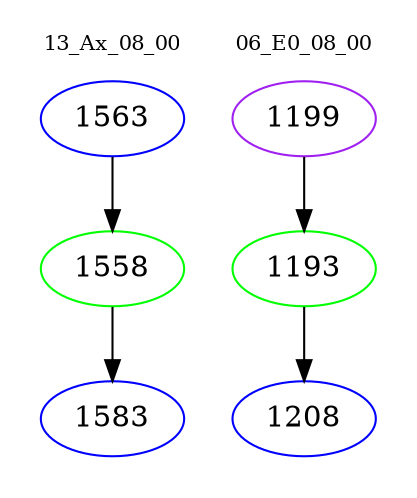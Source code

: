 digraph{
subgraph cluster_0 {
color = white
label = "13_Ax_08_00";
fontsize=10;
T0_1563 [label="1563", color="blue"]
T0_1563 -> T0_1558 [color="black"]
T0_1558 [label="1558", color="green"]
T0_1558 -> T0_1583 [color="black"]
T0_1583 [label="1583", color="blue"]
}
subgraph cluster_1 {
color = white
label = "06_E0_08_00";
fontsize=10;
T1_1199 [label="1199", color="purple"]
T1_1199 -> T1_1193 [color="black"]
T1_1193 [label="1193", color="green"]
T1_1193 -> T1_1208 [color="black"]
T1_1208 [label="1208", color="blue"]
}
}
